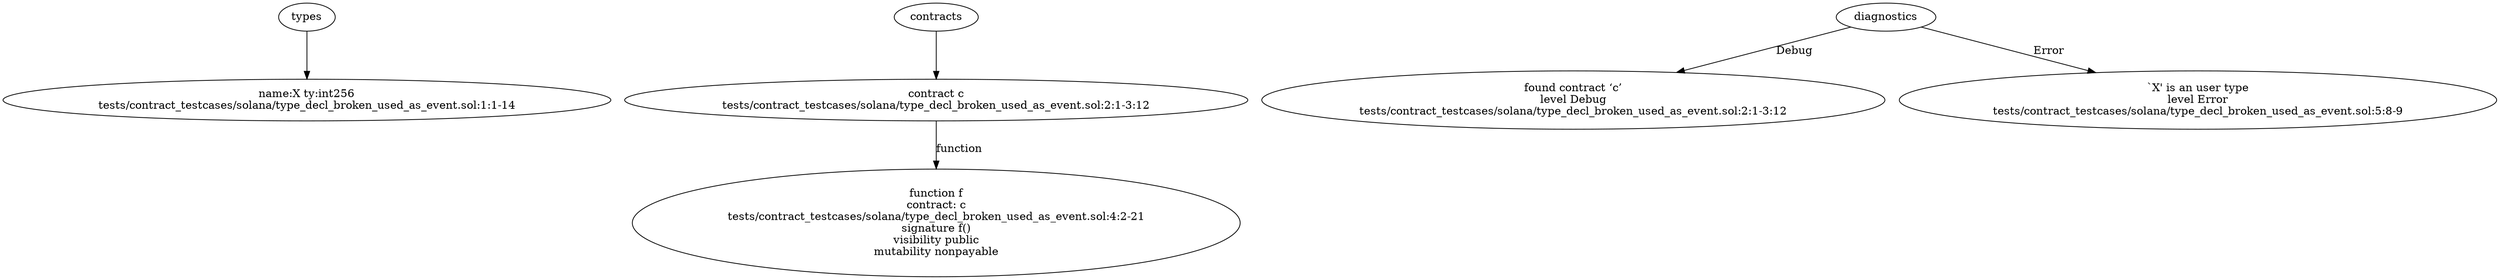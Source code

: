 strict digraph "tests/contract_testcases/solana/type_decl_broken_used_as_event.sol" {
	X [label="name:X ty:int256\ntests/contract_testcases/solana/type_decl_broken_used_as_event.sol:1:1-14"]
	contract [label="contract c\ntests/contract_testcases/solana/type_decl_broken_used_as_event.sol:2:1-3:12"]
	f [label="function f\ncontract: c\ntests/contract_testcases/solana/type_decl_broken_used_as_event.sol:4:2-21\nsignature f()\nvisibility public\nmutability nonpayable"]
	diagnostic [label="found contract ‘c’\nlevel Debug\ntests/contract_testcases/solana/type_decl_broken_used_as_event.sol:2:1-3:12"]
	diagnostic_8 [label="`X' is an user type\nlevel Error\ntests/contract_testcases/solana/type_decl_broken_used_as_event.sol:5:8-9"]
	types -> X
	contracts -> contract
	contract -> f [label="function"]
	diagnostics -> diagnostic [label="Debug"]
	diagnostics -> diagnostic_8 [label="Error"]
}
